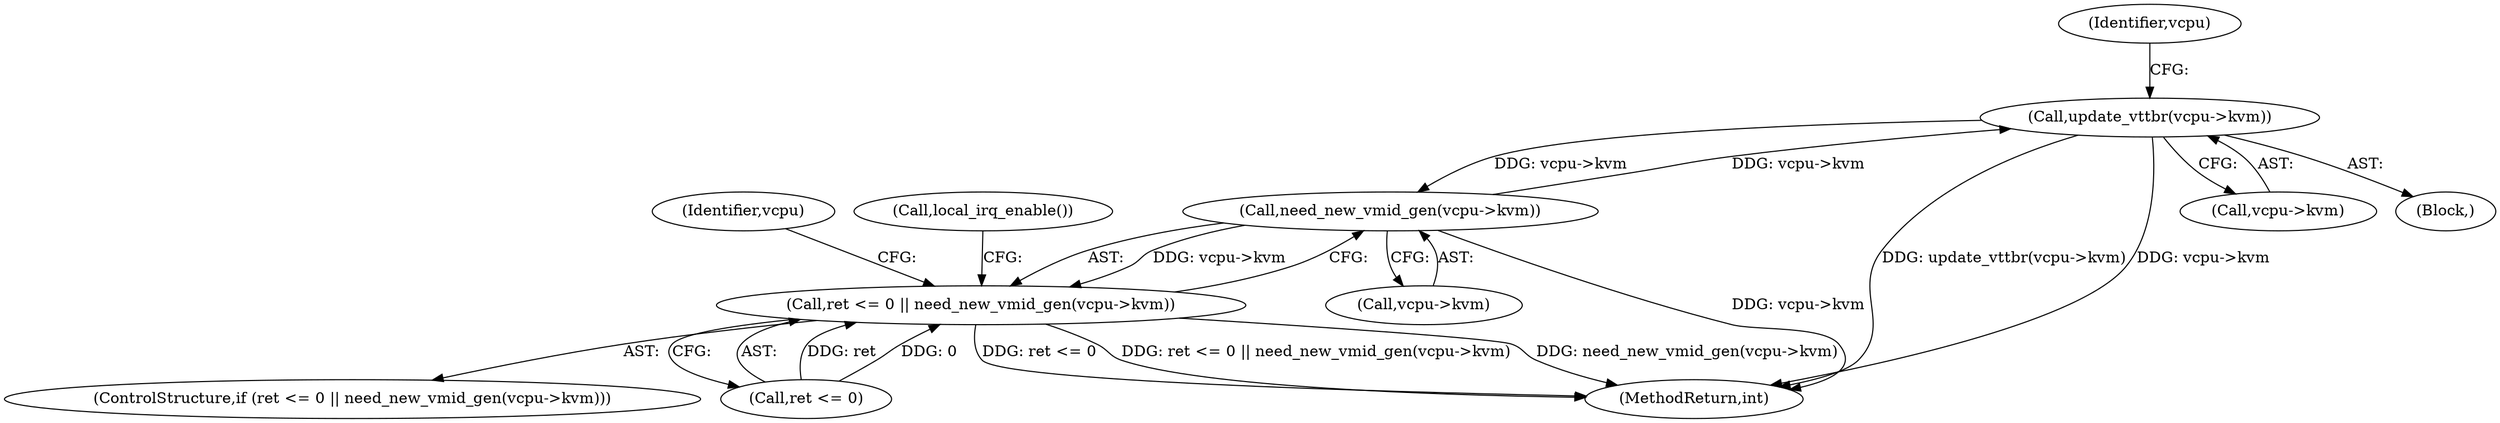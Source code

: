 digraph "0_linux_e8180dcaa8470ceca21109f143876fdcd9fe050a_0@API" {
"1000176" [label="(Call,update_vttbr(vcpu->kvm))"];
"1000211" [label="(Call,need_new_vmid_gen(vcpu->kvm))"];
"1000176" [label="(Call,update_vttbr(vcpu->kvm))"];
"1000207" [label="(Call,ret <= 0 || need_new_vmid_gen(vcpu->kvm))"];
"1000212" [label="(Call,vcpu->kvm)"];
"1000208" [label="(Call,ret <= 0)"];
"1000183" [label="(Identifier,vcpu)"];
"1000206" [label="(ControlStructure,if (ret <= 0 || need_new_vmid_gen(vcpu->kvm)))"];
"1000176" [label="(Call,update_vttbr(vcpu->kvm))"];
"1000276" [label="(MethodReturn,int)"];
"1000225" [label="(Identifier,vcpu)"];
"1000177" [label="(Call,vcpu->kvm)"];
"1000207" [label="(Call,ret <= 0 || need_new_vmid_gen(vcpu->kvm))"];
"1000216" [label="(Call,local_irq_enable())"];
"1000211" [label="(Call,need_new_vmid_gen(vcpu->kvm))"];
"1000174" [label="(Block,)"];
"1000176" -> "1000174"  [label="AST: "];
"1000176" -> "1000177"  [label="CFG: "];
"1000177" -> "1000176"  [label="AST: "];
"1000183" -> "1000176"  [label="CFG: "];
"1000176" -> "1000276"  [label="DDG: update_vttbr(vcpu->kvm)"];
"1000176" -> "1000276"  [label="DDG: vcpu->kvm"];
"1000211" -> "1000176"  [label="DDG: vcpu->kvm"];
"1000176" -> "1000211"  [label="DDG: vcpu->kvm"];
"1000211" -> "1000207"  [label="AST: "];
"1000211" -> "1000212"  [label="CFG: "];
"1000212" -> "1000211"  [label="AST: "];
"1000207" -> "1000211"  [label="CFG: "];
"1000211" -> "1000276"  [label="DDG: vcpu->kvm"];
"1000211" -> "1000207"  [label="DDG: vcpu->kvm"];
"1000207" -> "1000206"  [label="AST: "];
"1000207" -> "1000208"  [label="CFG: "];
"1000208" -> "1000207"  [label="AST: "];
"1000216" -> "1000207"  [label="CFG: "];
"1000225" -> "1000207"  [label="CFG: "];
"1000207" -> "1000276"  [label="DDG: ret <= 0"];
"1000207" -> "1000276"  [label="DDG: ret <= 0 || need_new_vmid_gen(vcpu->kvm)"];
"1000207" -> "1000276"  [label="DDG: need_new_vmid_gen(vcpu->kvm)"];
"1000208" -> "1000207"  [label="DDG: ret"];
"1000208" -> "1000207"  [label="DDG: 0"];
}
